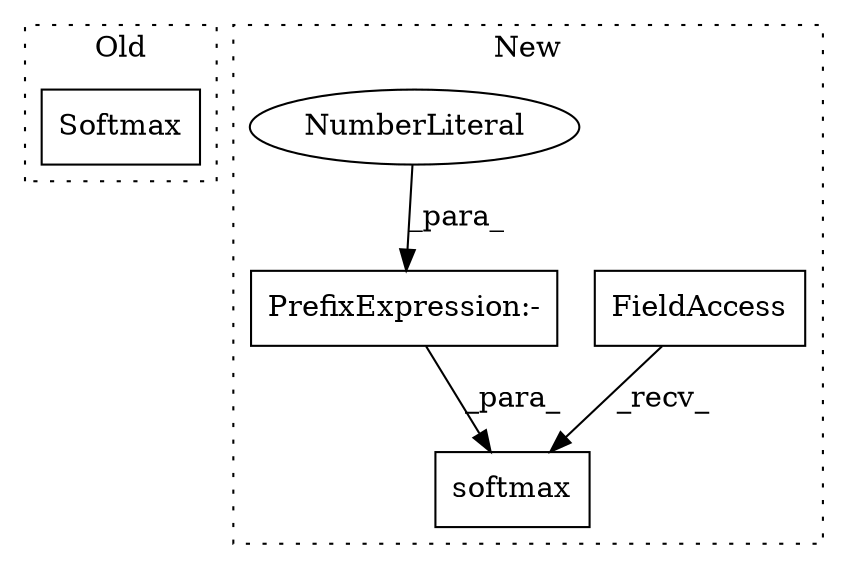digraph G {
subgraph cluster0 {
1 [label="Softmax" a="32" s="15083,15108" l="8,1" shape="box"];
label = "Old";
style="dotted";
}
subgraph cluster1 {
2 [label="softmax" a="32" s="16543,16571" l="8,1" shape="box"];
3 [label="FieldAccess" a="22" s="16529" l="13" shape="box"];
4 [label="PrefixExpression:-" a="38" s="16569" l="1" shape="box"];
5 [label="NumberLiteral" a="34" s="16570" l="1" shape="ellipse"];
label = "New";
style="dotted";
}
3 -> 2 [label="_recv_"];
4 -> 2 [label="_para_"];
5 -> 4 [label="_para_"];
}